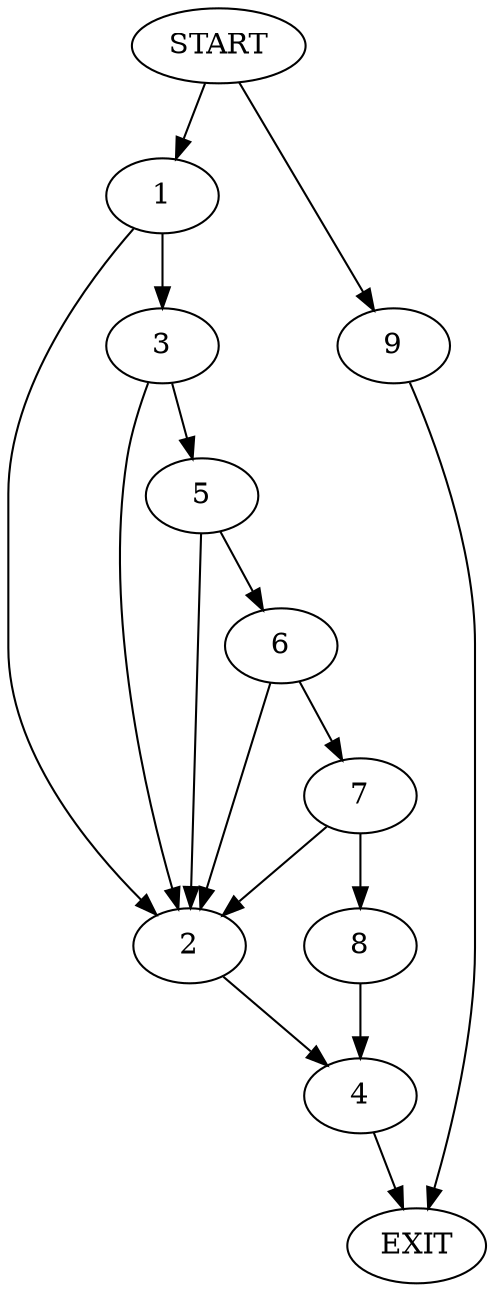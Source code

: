 digraph {
0 [label="START"]
10 [label="EXIT"]
0 -> 1
1 -> 2
1 -> 3
2 -> 4
3 -> 5
3 -> 2
5 -> 6
5 -> 2
6 -> 7
6 -> 2
7 -> 2
7 -> 8
8 -> 4
4 -> 10
0 -> 9
9 -> 10
}
